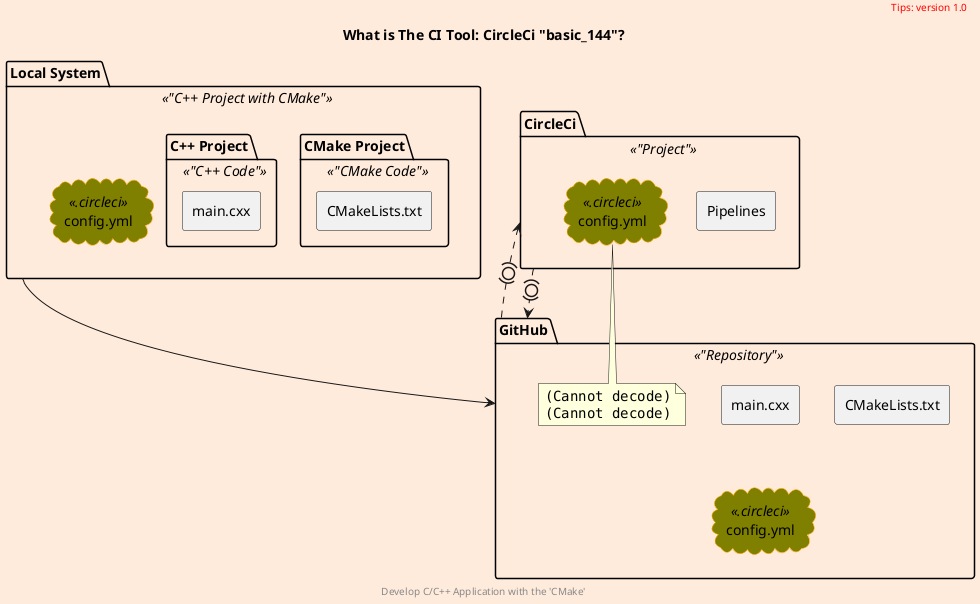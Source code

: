 @startuml circleci_final
scale 700 width
skinparam backgroundColor #FFEBDC
scale 1

skinparam cloud {
  backgroundColor Olive
  borderColor orange
}

'left to right direction
package "Local System" <<"C++ Project with CMake">> as project {
  package "CMake Project" <<"CMake Code">> as cmake_project {
    rectangle "CMakeLists.txt" as cmake_code
  }
  package "C++ Project" <<"C++ Code">> as c_project {
    rectangle "main.cxx" as c_code
  }
  cloud "config.yml" <<.circleci>> as config_yml
}

package "CircleCi" <<"Project">> as circleci {
  rectangle "Pipelines" as pipelines
  cloud "config.yml" <<.circleci>> as config_yml_circleci
}

package "GitHub" <<"Repository">> as repository {
  rectangle "main.cxx" as c_code_github
  rectangle "CMakeLists.txt" as cmake_code_github
  cloud "config.yml" <<.circleci>> as config_yml_github

  note bottom of config_yml_circleci
    <img src="./144/image/shield-passing.png">
    <img src="./144/image/shield-failing.png">
  endnote
}

project --> repository
repository .(0).> circleci
circleci .(0).> repository



title
  What is The CI Tool: CircleCi "basic_144"?
end title

header
  <font color=red>Tips: version 1.0</font>
endheader

center footer Develop C/C++ Application with the 'CMake'

@enduml